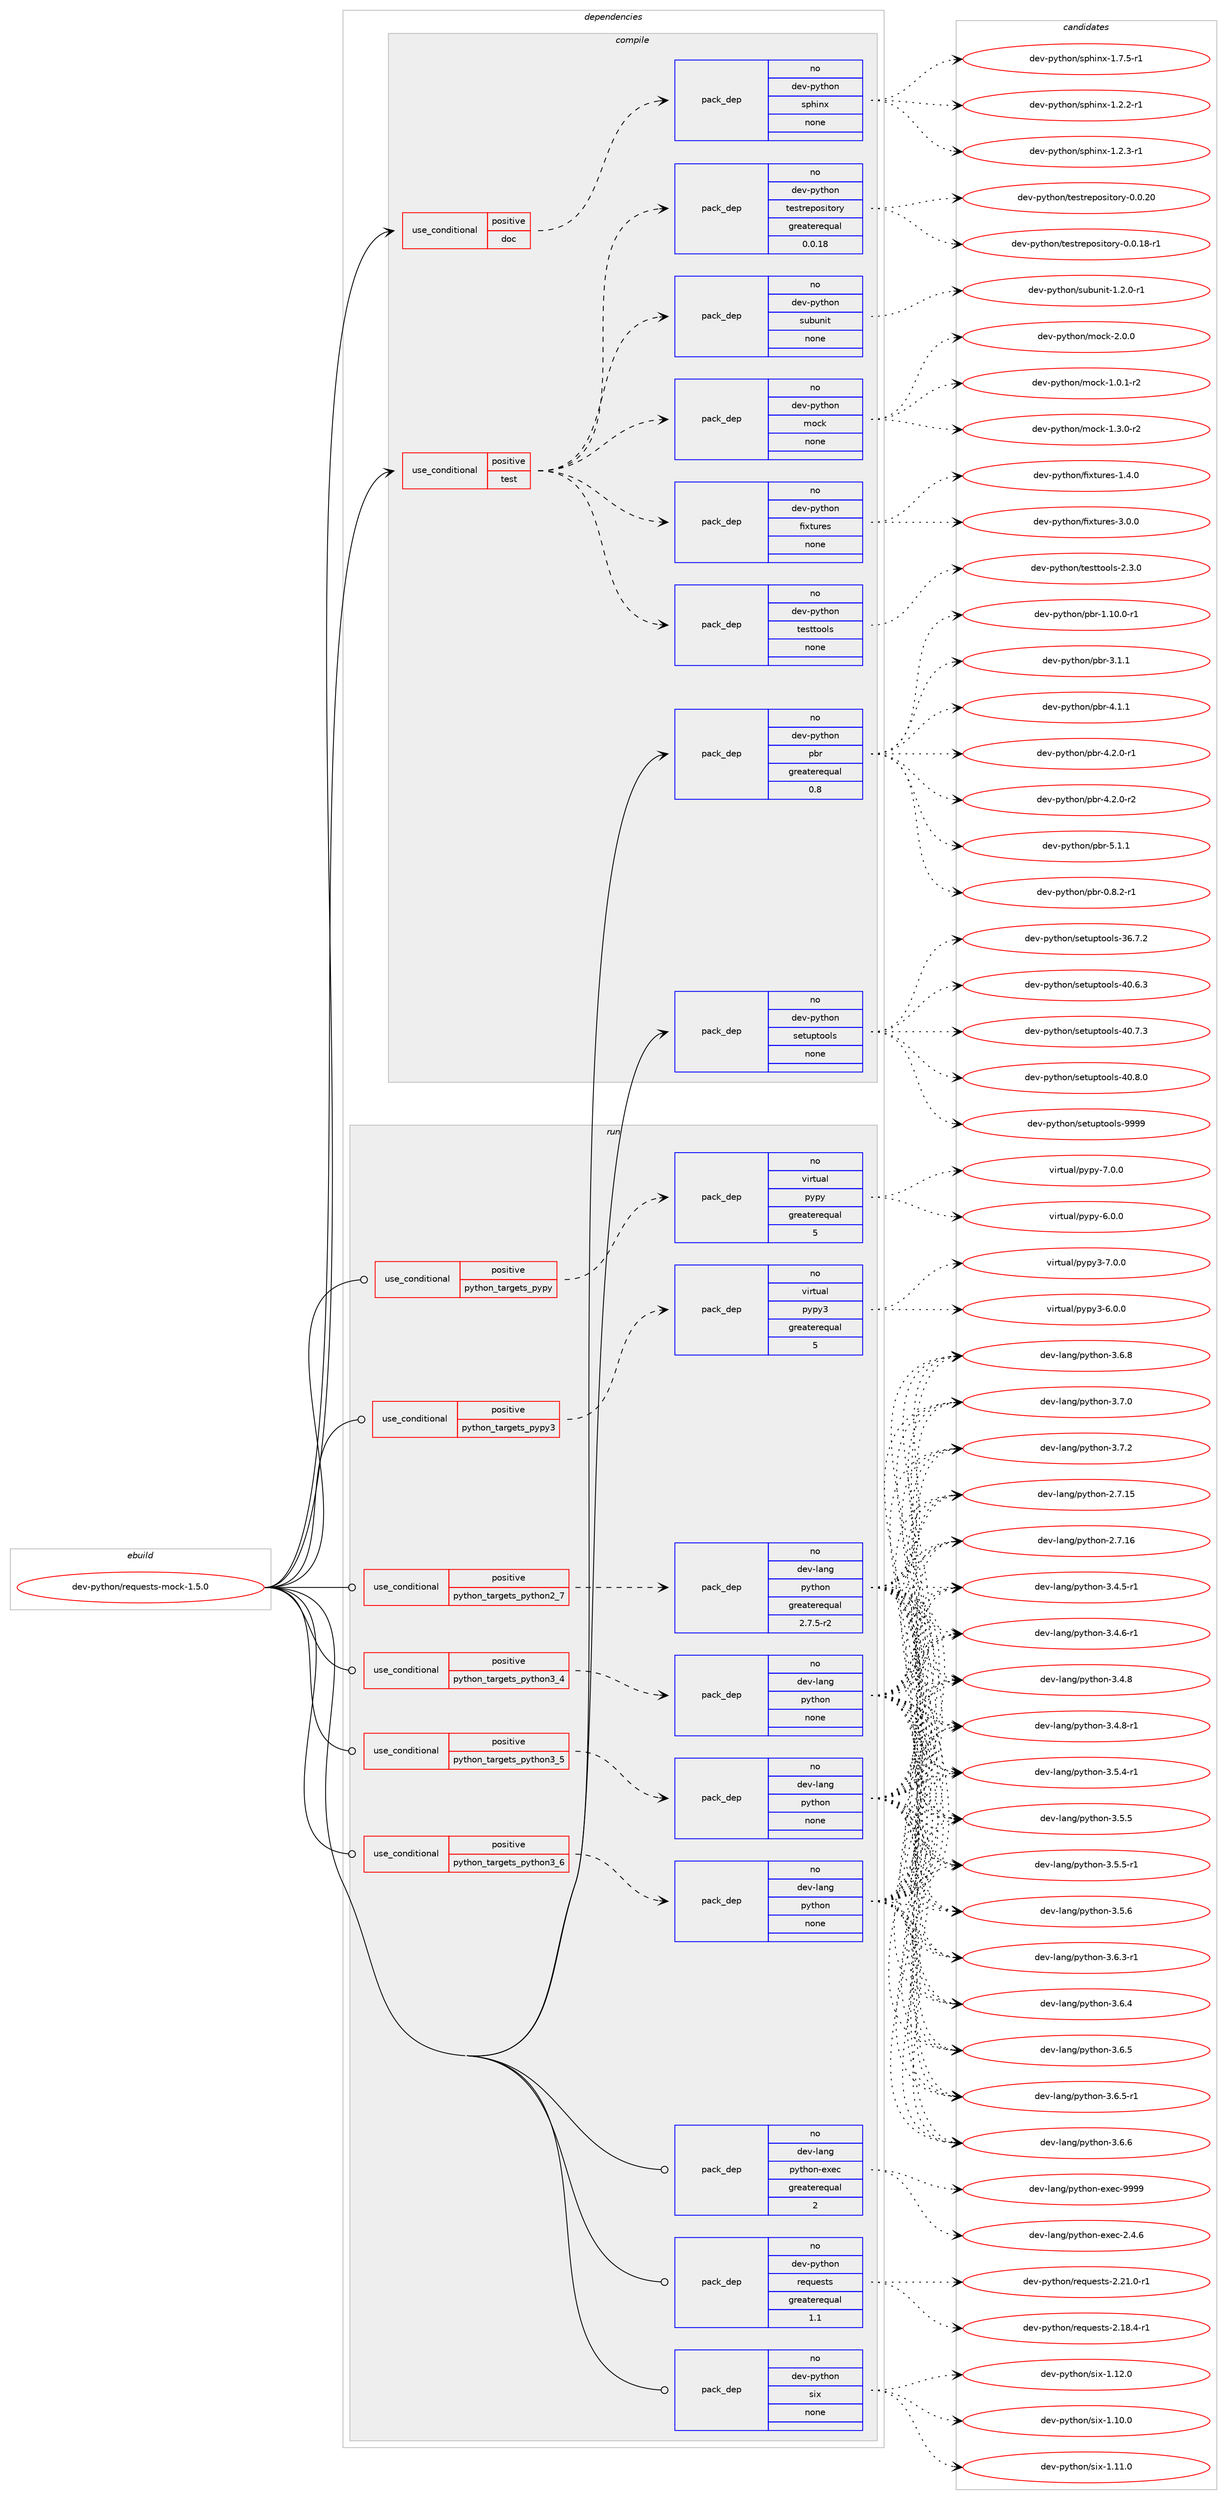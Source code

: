 digraph prolog {

# *************
# Graph options
# *************

newrank=true;
concentrate=true;
compound=true;
graph [rankdir=LR,fontname=Helvetica,fontsize=10,ranksep=1.5];#, ranksep=2.5, nodesep=0.2];
edge  [arrowhead=vee];
node  [fontname=Helvetica,fontsize=10];

# **********
# The ebuild
# **********

subgraph cluster_leftcol {
color=gray;
rank=same;
label=<<i>ebuild</i>>;
id [label="dev-python/requests-mock-1.5.0", color=red, width=4, href="../dev-python/requests-mock-1.5.0.svg"];
}

# ****************
# The dependencies
# ****************

subgraph cluster_midcol {
color=gray;
label=<<i>dependencies</i>>;
subgraph cluster_compile {
fillcolor="#eeeeee";
style=filled;
label=<<i>compile</i>>;
subgraph cond383809 {
dependency1438990 [label=<<TABLE BORDER="0" CELLBORDER="1" CELLSPACING="0" CELLPADDING="4"><TR><TD ROWSPAN="3" CELLPADDING="10">use_conditional</TD></TR><TR><TD>positive</TD></TR><TR><TD>doc</TD></TR></TABLE>>, shape=none, color=red];
subgraph pack1031819 {
dependency1438991 [label=<<TABLE BORDER="0" CELLBORDER="1" CELLSPACING="0" CELLPADDING="4" WIDTH="220"><TR><TD ROWSPAN="6" CELLPADDING="30">pack_dep</TD></TR><TR><TD WIDTH="110">no</TD></TR><TR><TD>dev-python</TD></TR><TR><TD>sphinx</TD></TR><TR><TD>none</TD></TR><TR><TD></TD></TR></TABLE>>, shape=none, color=blue];
}
dependency1438990:e -> dependency1438991:w [weight=20,style="dashed",arrowhead="vee"];
}
id:e -> dependency1438990:w [weight=20,style="solid",arrowhead="vee"];
subgraph cond383810 {
dependency1438992 [label=<<TABLE BORDER="0" CELLBORDER="1" CELLSPACING="0" CELLPADDING="4"><TR><TD ROWSPAN="3" CELLPADDING="10">use_conditional</TD></TR><TR><TD>positive</TD></TR><TR><TD>test</TD></TR></TABLE>>, shape=none, color=red];
subgraph pack1031820 {
dependency1438993 [label=<<TABLE BORDER="0" CELLBORDER="1" CELLSPACING="0" CELLPADDING="4" WIDTH="220"><TR><TD ROWSPAN="6" CELLPADDING="30">pack_dep</TD></TR><TR><TD WIDTH="110">no</TD></TR><TR><TD>dev-python</TD></TR><TR><TD>fixtures</TD></TR><TR><TD>none</TD></TR><TR><TD></TD></TR></TABLE>>, shape=none, color=blue];
}
dependency1438992:e -> dependency1438993:w [weight=20,style="dashed",arrowhead="vee"];
subgraph pack1031821 {
dependency1438994 [label=<<TABLE BORDER="0" CELLBORDER="1" CELLSPACING="0" CELLPADDING="4" WIDTH="220"><TR><TD ROWSPAN="6" CELLPADDING="30">pack_dep</TD></TR><TR><TD WIDTH="110">no</TD></TR><TR><TD>dev-python</TD></TR><TR><TD>mock</TD></TR><TR><TD>none</TD></TR><TR><TD></TD></TR></TABLE>>, shape=none, color=blue];
}
dependency1438992:e -> dependency1438994:w [weight=20,style="dashed",arrowhead="vee"];
subgraph pack1031822 {
dependency1438995 [label=<<TABLE BORDER="0" CELLBORDER="1" CELLSPACING="0" CELLPADDING="4" WIDTH="220"><TR><TD ROWSPAN="6" CELLPADDING="30">pack_dep</TD></TR><TR><TD WIDTH="110">no</TD></TR><TR><TD>dev-python</TD></TR><TR><TD>subunit</TD></TR><TR><TD>none</TD></TR><TR><TD></TD></TR></TABLE>>, shape=none, color=blue];
}
dependency1438992:e -> dependency1438995:w [weight=20,style="dashed",arrowhead="vee"];
subgraph pack1031823 {
dependency1438996 [label=<<TABLE BORDER="0" CELLBORDER="1" CELLSPACING="0" CELLPADDING="4" WIDTH="220"><TR><TD ROWSPAN="6" CELLPADDING="30">pack_dep</TD></TR><TR><TD WIDTH="110">no</TD></TR><TR><TD>dev-python</TD></TR><TR><TD>testrepository</TD></TR><TR><TD>greaterequal</TD></TR><TR><TD>0.0.18</TD></TR></TABLE>>, shape=none, color=blue];
}
dependency1438992:e -> dependency1438996:w [weight=20,style="dashed",arrowhead="vee"];
subgraph pack1031824 {
dependency1438997 [label=<<TABLE BORDER="0" CELLBORDER="1" CELLSPACING="0" CELLPADDING="4" WIDTH="220"><TR><TD ROWSPAN="6" CELLPADDING="30">pack_dep</TD></TR><TR><TD WIDTH="110">no</TD></TR><TR><TD>dev-python</TD></TR><TR><TD>testtools</TD></TR><TR><TD>none</TD></TR><TR><TD></TD></TR></TABLE>>, shape=none, color=blue];
}
dependency1438992:e -> dependency1438997:w [weight=20,style="dashed",arrowhead="vee"];
}
id:e -> dependency1438992:w [weight=20,style="solid",arrowhead="vee"];
subgraph pack1031825 {
dependency1438998 [label=<<TABLE BORDER="0" CELLBORDER="1" CELLSPACING="0" CELLPADDING="4" WIDTH="220"><TR><TD ROWSPAN="6" CELLPADDING="30">pack_dep</TD></TR><TR><TD WIDTH="110">no</TD></TR><TR><TD>dev-python</TD></TR><TR><TD>pbr</TD></TR><TR><TD>greaterequal</TD></TR><TR><TD>0.8</TD></TR></TABLE>>, shape=none, color=blue];
}
id:e -> dependency1438998:w [weight=20,style="solid",arrowhead="vee"];
subgraph pack1031826 {
dependency1438999 [label=<<TABLE BORDER="0" CELLBORDER="1" CELLSPACING="0" CELLPADDING="4" WIDTH="220"><TR><TD ROWSPAN="6" CELLPADDING="30">pack_dep</TD></TR><TR><TD WIDTH="110">no</TD></TR><TR><TD>dev-python</TD></TR><TR><TD>setuptools</TD></TR><TR><TD>none</TD></TR><TR><TD></TD></TR></TABLE>>, shape=none, color=blue];
}
id:e -> dependency1438999:w [weight=20,style="solid",arrowhead="vee"];
}
subgraph cluster_compileandrun {
fillcolor="#eeeeee";
style=filled;
label=<<i>compile and run</i>>;
}
subgraph cluster_run {
fillcolor="#eeeeee";
style=filled;
label=<<i>run</i>>;
subgraph cond383811 {
dependency1439000 [label=<<TABLE BORDER="0" CELLBORDER="1" CELLSPACING="0" CELLPADDING="4"><TR><TD ROWSPAN="3" CELLPADDING="10">use_conditional</TD></TR><TR><TD>positive</TD></TR><TR><TD>python_targets_pypy</TD></TR></TABLE>>, shape=none, color=red];
subgraph pack1031827 {
dependency1439001 [label=<<TABLE BORDER="0" CELLBORDER="1" CELLSPACING="0" CELLPADDING="4" WIDTH="220"><TR><TD ROWSPAN="6" CELLPADDING="30">pack_dep</TD></TR><TR><TD WIDTH="110">no</TD></TR><TR><TD>virtual</TD></TR><TR><TD>pypy</TD></TR><TR><TD>greaterequal</TD></TR><TR><TD>5</TD></TR></TABLE>>, shape=none, color=blue];
}
dependency1439000:e -> dependency1439001:w [weight=20,style="dashed",arrowhead="vee"];
}
id:e -> dependency1439000:w [weight=20,style="solid",arrowhead="odot"];
subgraph cond383812 {
dependency1439002 [label=<<TABLE BORDER="0" CELLBORDER="1" CELLSPACING="0" CELLPADDING="4"><TR><TD ROWSPAN="3" CELLPADDING="10">use_conditional</TD></TR><TR><TD>positive</TD></TR><TR><TD>python_targets_pypy3</TD></TR></TABLE>>, shape=none, color=red];
subgraph pack1031828 {
dependency1439003 [label=<<TABLE BORDER="0" CELLBORDER="1" CELLSPACING="0" CELLPADDING="4" WIDTH="220"><TR><TD ROWSPAN="6" CELLPADDING="30">pack_dep</TD></TR><TR><TD WIDTH="110">no</TD></TR><TR><TD>virtual</TD></TR><TR><TD>pypy3</TD></TR><TR><TD>greaterequal</TD></TR><TR><TD>5</TD></TR></TABLE>>, shape=none, color=blue];
}
dependency1439002:e -> dependency1439003:w [weight=20,style="dashed",arrowhead="vee"];
}
id:e -> dependency1439002:w [weight=20,style="solid",arrowhead="odot"];
subgraph cond383813 {
dependency1439004 [label=<<TABLE BORDER="0" CELLBORDER="1" CELLSPACING="0" CELLPADDING="4"><TR><TD ROWSPAN="3" CELLPADDING="10">use_conditional</TD></TR><TR><TD>positive</TD></TR><TR><TD>python_targets_python2_7</TD></TR></TABLE>>, shape=none, color=red];
subgraph pack1031829 {
dependency1439005 [label=<<TABLE BORDER="0" CELLBORDER="1" CELLSPACING="0" CELLPADDING="4" WIDTH="220"><TR><TD ROWSPAN="6" CELLPADDING="30">pack_dep</TD></TR><TR><TD WIDTH="110">no</TD></TR><TR><TD>dev-lang</TD></TR><TR><TD>python</TD></TR><TR><TD>greaterequal</TD></TR><TR><TD>2.7.5-r2</TD></TR></TABLE>>, shape=none, color=blue];
}
dependency1439004:e -> dependency1439005:w [weight=20,style="dashed",arrowhead="vee"];
}
id:e -> dependency1439004:w [weight=20,style="solid",arrowhead="odot"];
subgraph cond383814 {
dependency1439006 [label=<<TABLE BORDER="0" CELLBORDER="1" CELLSPACING="0" CELLPADDING="4"><TR><TD ROWSPAN="3" CELLPADDING="10">use_conditional</TD></TR><TR><TD>positive</TD></TR><TR><TD>python_targets_python3_4</TD></TR></TABLE>>, shape=none, color=red];
subgraph pack1031830 {
dependency1439007 [label=<<TABLE BORDER="0" CELLBORDER="1" CELLSPACING="0" CELLPADDING="4" WIDTH="220"><TR><TD ROWSPAN="6" CELLPADDING="30">pack_dep</TD></TR><TR><TD WIDTH="110">no</TD></TR><TR><TD>dev-lang</TD></TR><TR><TD>python</TD></TR><TR><TD>none</TD></TR><TR><TD></TD></TR></TABLE>>, shape=none, color=blue];
}
dependency1439006:e -> dependency1439007:w [weight=20,style="dashed",arrowhead="vee"];
}
id:e -> dependency1439006:w [weight=20,style="solid",arrowhead="odot"];
subgraph cond383815 {
dependency1439008 [label=<<TABLE BORDER="0" CELLBORDER="1" CELLSPACING="0" CELLPADDING="4"><TR><TD ROWSPAN="3" CELLPADDING="10">use_conditional</TD></TR><TR><TD>positive</TD></TR><TR><TD>python_targets_python3_5</TD></TR></TABLE>>, shape=none, color=red];
subgraph pack1031831 {
dependency1439009 [label=<<TABLE BORDER="0" CELLBORDER="1" CELLSPACING="0" CELLPADDING="4" WIDTH="220"><TR><TD ROWSPAN="6" CELLPADDING="30">pack_dep</TD></TR><TR><TD WIDTH="110">no</TD></TR><TR><TD>dev-lang</TD></TR><TR><TD>python</TD></TR><TR><TD>none</TD></TR><TR><TD></TD></TR></TABLE>>, shape=none, color=blue];
}
dependency1439008:e -> dependency1439009:w [weight=20,style="dashed",arrowhead="vee"];
}
id:e -> dependency1439008:w [weight=20,style="solid",arrowhead="odot"];
subgraph cond383816 {
dependency1439010 [label=<<TABLE BORDER="0" CELLBORDER="1" CELLSPACING="0" CELLPADDING="4"><TR><TD ROWSPAN="3" CELLPADDING="10">use_conditional</TD></TR><TR><TD>positive</TD></TR><TR><TD>python_targets_python3_6</TD></TR></TABLE>>, shape=none, color=red];
subgraph pack1031832 {
dependency1439011 [label=<<TABLE BORDER="0" CELLBORDER="1" CELLSPACING="0" CELLPADDING="4" WIDTH="220"><TR><TD ROWSPAN="6" CELLPADDING="30">pack_dep</TD></TR><TR><TD WIDTH="110">no</TD></TR><TR><TD>dev-lang</TD></TR><TR><TD>python</TD></TR><TR><TD>none</TD></TR><TR><TD></TD></TR></TABLE>>, shape=none, color=blue];
}
dependency1439010:e -> dependency1439011:w [weight=20,style="dashed",arrowhead="vee"];
}
id:e -> dependency1439010:w [weight=20,style="solid",arrowhead="odot"];
subgraph pack1031833 {
dependency1439012 [label=<<TABLE BORDER="0" CELLBORDER="1" CELLSPACING="0" CELLPADDING="4" WIDTH="220"><TR><TD ROWSPAN="6" CELLPADDING="30">pack_dep</TD></TR><TR><TD WIDTH="110">no</TD></TR><TR><TD>dev-lang</TD></TR><TR><TD>python-exec</TD></TR><TR><TD>greaterequal</TD></TR><TR><TD>2</TD></TR></TABLE>>, shape=none, color=blue];
}
id:e -> dependency1439012:w [weight=20,style="solid",arrowhead="odot"];
subgraph pack1031834 {
dependency1439013 [label=<<TABLE BORDER="0" CELLBORDER="1" CELLSPACING="0" CELLPADDING="4" WIDTH="220"><TR><TD ROWSPAN="6" CELLPADDING="30">pack_dep</TD></TR><TR><TD WIDTH="110">no</TD></TR><TR><TD>dev-python</TD></TR><TR><TD>requests</TD></TR><TR><TD>greaterequal</TD></TR><TR><TD>1.1</TD></TR></TABLE>>, shape=none, color=blue];
}
id:e -> dependency1439013:w [weight=20,style="solid",arrowhead="odot"];
subgraph pack1031835 {
dependency1439014 [label=<<TABLE BORDER="0" CELLBORDER="1" CELLSPACING="0" CELLPADDING="4" WIDTH="220"><TR><TD ROWSPAN="6" CELLPADDING="30">pack_dep</TD></TR><TR><TD WIDTH="110">no</TD></TR><TR><TD>dev-python</TD></TR><TR><TD>six</TD></TR><TR><TD>none</TD></TR><TR><TD></TD></TR></TABLE>>, shape=none, color=blue];
}
id:e -> dependency1439014:w [weight=20,style="solid",arrowhead="odot"];
}
}

# **************
# The candidates
# **************

subgraph cluster_choices {
rank=same;
color=gray;
label=<<i>candidates</i>>;

subgraph choice1031819 {
color=black;
nodesep=1;
choice10010111845112121116104111110471151121041051101204549465046504511449 [label="dev-python/sphinx-1.2.2-r1", color=red, width=4,href="../dev-python/sphinx-1.2.2-r1.svg"];
choice10010111845112121116104111110471151121041051101204549465046514511449 [label="dev-python/sphinx-1.2.3-r1", color=red, width=4,href="../dev-python/sphinx-1.2.3-r1.svg"];
choice10010111845112121116104111110471151121041051101204549465546534511449 [label="dev-python/sphinx-1.7.5-r1", color=red, width=4,href="../dev-python/sphinx-1.7.5-r1.svg"];
dependency1438991:e -> choice10010111845112121116104111110471151121041051101204549465046504511449:w [style=dotted,weight="100"];
dependency1438991:e -> choice10010111845112121116104111110471151121041051101204549465046514511449:w [style=dotted,weight="100"];
dependency1438991:e -> choice10010111845112121116104111110471151121041051101204549465546534511449:w [style=dotted,weight="100"];
}
subgraph choice1031820 {
color=black;
nodesep=1;
choice1001011184511212111610411111047102105120116117114101115454946524648 [label="dev-python/fixtures-1.4.0", color=red, width=4,href="../dev-python/fixtures-1.4.0.svg"];
choice1001011184511212111610411111047102105120116117114101115455146484648 [label="dev-python/fixtures-3.0.0", color=red, width=4,href="../dev-python/fixtures-3.0.0.svg"];
dependency1438993:e -> choice1001011184511212111610411111047102105120116117114101115454946524648:w [style=dotted,weight="100"];
dependency1438993:e -> choice1001011184511212111610411111047102105120116117114101115455146484648:w [style=dotted,weight="100"];
}
subgraph choice1031821 {
color=black;
nodesep=1;
choice1001011184511212111610411111047109111991074549464846494511450 [label="dev-python/mock-1.0.1-r2", color=red, width=4,href="../dev-python/mock-1.0.1-r2.svg"];
choice1001011184511212111610411111047109111991074549465146484511450 [label="dev-python/mock-1.3.0-r2", color=red, width=4,href="../dev-python/mock-1.3.0-r2.svg"];
choice100101118451121211161041111104710911199107455046484648 [label="dev-python/mock-2.0.0", color=red, width=4,href="../dev-python/mock-2.0.0.svg"];
dependency1438994:e -> choice1001011184511212111610411111047109111991074549464846494511450:w [style=dotted,weight="100"];
dependency1438994:e -> choice1001011184511212111610411111047109111991074549465146484511450:w [style=dotted,weight="100"];
dependency1438994:e -> choice100101118451121211161041111104710911199107455046484648:w [style=dotted,weight="100"];
}
subgraph choice1031822 {
color=black;
nodesep=1;
choice1001011184511212111610411111047115117981171101051164549465046484511449 [label="dev-python/subunit-1.2.0-r1", color=red, width=4,href="../dev-python/subunit-1.2.0-r1.svg"];
dependency1438995:e -> choice1001011184511212111610411111047115117981171101051164549465046484511449:w [style=dotted,weight="100"];
}
subgraph choice1031823 {
color=black;
nodesep=1;
choice1001011184511212111610411111047116101115116114101112111115105116111114121454846484649564511449 [label="dev-python/testrepository-0.0.18-r1", color=red, width=4,href="../dev-python/testrepository-0.0.18-r1.svg"];
choice100101118451121211161041111104711610111511611410111211111510511611111412145484648465048 [label="dev-python/testrepository-0.0.20", color=red, width=4,href="../dev-python/testrepository-0.0.20.svg"];
dependency1438996:e -> choice1001011184511212111610411111047116101115116114101112111115105116111114121454846484649564511449:w [style=dotted,weight="100"];
dependency1438996:e -> choice100101118451121211161041111104711610111511611410111211111510511611111412145484648465048:w [style=dotted,weight="100"];
}
subgraph choice1031824 {
color=black;
nodesep=1;
choice1001011184511212111610411111047116101115116116111111108115455046514648 [label="dev-python/testtools-2.3.0", color=red, width=4,href="../dev-python/testtools-2.3.0.svg"];
dependency1438997:e -> choice1001011184511212111610411111047116101115116116111111108115455046514648:w [style=dotted,weight="100"];
}
subgraph choice1031825 {
color=black;
nodesep=1;
choice1001011184511212111610411111047112981144548465646504511449 [label="dev-python/pbr-0.8.2-r1", color=red, width=4,href="../dev-python/pbr-0.8.2-r1.svg"];
choice100101118451121211161041111104711298114454946494846484511449 [label="dev-python/pbr-1.10.0-r1", color=red, width=4,href="../dev-python/pbr-1.10.0-r1.svg"];
choice100101118451121211161041111104711298114455146494649 [label="dev-python/pbr-3.1.1", color=red, width=4,href="../dev-python/pbr-3.1.1.svg"];
choice100101118451121211161041111104711298114455246494649 [label="dev-python/pbr-4.1.1", color=red, width=4,href="../dev-python/pbr-4.1.1.svg"];
choice1001011184511212111610411111047112981144552465046484511449 [label="dev-python/pbr-4.2.0-r1", color=red, width=4,href="../dev-python/pbr-4.2.0-r1.svg"];
choice1001011184511212111610411111047112981144552465046484511450 [label="dev-python/pbr-4.2.0-r2", color=red, width=4,href="../dev-python/pbr-4.2.0-r2.svg"];
choice100101118451121211161041111104711298114455346494649 [label="dev-python/pbr-5.1.1", color=red, width=4,href="../dev-python/pbr-5.1.1.svg"];
dependency1438998:e -> choice1001011184511212111610411111047112981144548465646504511449:w [style=dotted,weight="100"];
dependency1438998:e -> choice100101118451121211161041111104711298114454946494846484511449:w [style=dotted,weight="100"];
dependency1438998:e -> choice100101118451121211161041111104711298114455146494649:w [style=dotted,weight="100"];
dependency1438998:e -> choice100101118451121211161041111104711298114455246494649:w [style=dotted,weight="100"];
dependency1438998:e -> choice1001011184511212111610411111047112981144552465046484511449:w [style=dotted,weight="100"];
dependency1438998:e -> choice1001011184511212111610411111047112981144552465046484511450:w [style=dotted,weight="100"];
dependency1438998:e -> choice100101118451121211161041111104711298114455346494649:w [style=dotted,weight="100"];
}
subgraph choice1031826 {
color=black;
nodesep=1;
choice100101118451121211161041111104711510111611711211611111110811545515446554650 [label="dev-python/setuptools-36.7.2", color=red, width=4,href="../dev-python/setuptools-36.7.2.svg"];
choice100101118451121211161041111104711510111611711211611111110811545524846544651 [label="dev-python/setuptools-40.6.3", color=red, width=4,href="../dev-python/setuptools-40.6.3.svg"];
choice100101118451121211161041111104711510111611711211611111110811545524846554651 [label="dev-python/setuptools-40.7.3", color=red, width=4,href="../dev-python/setuptools-40.7.3.svg"];
choice100101118451121211161041111104711510111611711211611111110811545524846564648 [label="dev-python/setuptools-40.8.0", color=red, width=4,href="../dev-python/setuptools-40.8.0.svg"];
choice10010111845112121116104111110471151011161171121161111111081154557575757 [label="dev-python/setuptools-9999", color=red, width=4,href="../dev-python/setuptools-9999.svg"];
dependency1438999:e -> choice100101118451121211161041111104711510111611711211611111110811545515446554650:w [style=dotted,weight="100"];
dependency1438999:e -> choice100101118451121211161041111104711510111611711211611111110811545524846544651:w [style=dotted,weight="100"];
dependency1438999:e -> choice100101118451121211161041111104711510111611711211611111110811545524846554651:w [style=dotted,weight="100"];
dependency1438999:e -> choice100101118451121211161041111104711510111611711211611111110811545524846564648:w [style=dotted,weight="100"];
dependency1438999:e -> choice10010111845112121116104111110471151011161171121161111111081154557575757:w [style=dotted,weight="100"];
}
subgraph choice1031827 {
color=black;
nodesep=1;
choice1181051141161179710847112121112121455446484648 [label="virtual/pypy-6.0.0", color=red, width=4,href="../virtual/pypy-6.0.0.svg"];
choice1181051141161179710847112121112121455546484648 [label="virtual/pypy-7.0.0", color=red, width=4,href="../virtual/pypy-7.0.0.svg"];
dependency1439001:e -> choice1181051141161179710847112121112121455446484648:w [style=dotted,weight="100"];
dependency1439001:e -> choice1181051141161179710847112121112121455546484648:w [style=dotted,weight="100"];
}
subgraph choice1031828 {
color=black;
nodesep=1;
choice118105114116117971084711212111212151455446484648 [label="virtual/pypy3-6.0.0", color=red, width=4,href="../virtual/pypy3-6.0.0.svg"];
choice118105114116117971084711212111212151455546484648 [label="virtual/pypy3-7.0.0", color=red, width=4,href="../virtual/pypy3-7.0.0.svg"];
dependency1439003:e -> choice118105114116117971084711212111212151455446484648:w [style=dotted,weight="100"];
dependency1439003:e -> choice118105114116117971084711212111212151455546484648:w [style=dotted,weight="100"];
}
subgraph choice1031829 {
color=black;
nodesep=1;
choice10010111845108971101034711212111610411111045504655464953 [label="dev-lang/python-2.7.15", color=red, width=4,href="../dev-lang/python-2.7.15.svg"];
choice10010111845108971101034711212111610411111045504655464954 [label="dev-lang/python-2.7.16", color=red, width=4,href="../dev-lang/python-2.7.16.svg"];
choice1001011184510897110103471121211161041111104551465246534511449 [label="dev-lang/python-3.4.5-r1", color=red, width=4,href="../dev-lang/python-3.4.5-r1.svg"];
choice1001011184510897110103471121211161041111104551465246544511449 [label="dev-lang/python-3.4.6-r1", color=red, width=4,href="../dev-lang/python-3.4.6-r1.svg"];
choice100101118451089711010347112121116104111110455146524656 [label="dev-lang/python-3.4.8", color=red, width=4,href="../dev-lang/python-3.4.8.svg"];
choice1001011184510897110103471121211161041111104551465246564511449 [label="dev-lang/python-3.4.8-r1", color=red, width=4,href="../dev-lang/python-3.4.8-r1.svg"];
choice1001011184510897110103471121211161041111104551465346524511449 [label="dev-lang/python-3.5.4-r1", color=red, width=4,href="../dev-lang/python-3.5.4-r1.svg"];
choice100101118451089711010347112121116104111110455146534653 [label="dev-lang/python-3.5.5", color=red, width=4,href="../dev-lang/python-3.5.5.svg"];
choice1001011184510897110103471121211161041111104551465346534511449 [label="dev-lang/python-3.5.5-r1", color=red, width=4,href="../dev-lang/python-3.5.5-r1.svg"];
choice100101118451089711010347112121116104111110455146534654 [label="dev-lang/python-3.5.6", color=red, width=4,href="../dev-lang/python-3.5.6.svg"];
choice1001011184510897110103471121211161041111104551465446514511449 [label="dev-lang/python-3.6.3-r1", color=red, width=4,href="../dev-lang/python-3.6.3-r1.svg"];
choice100101118451089711010347112121116104111110455146544652 [label="dev-lang/python-3.6.4", color=red, width=4,href="../dev-lang/python-3.6.4.svg"];
choice100101118451089711010347112121116104111110455146544653 [label="dev-lang/python-3.6.5", color=red, width=4,href="../dev-lang/python-3.6.5.svg"];
choice1001011184510897110103471121211161041111104551465446534511449 [label="dev-lang/python-3.6.5-r1", color=red, width=4,href="../dev-lang/python-3.6.5-r1.svg"];
choice100101118451089711010347112121116104111110455146544654 [label="dev-lang/python-3.6.6", color=red, width=4,href="../dev-lang/python-3.6.6.svg"];
choice100101118451089711010347112121116104111110455146544656 [label="dev-lang/python-3.6.8", color=red, width=4,href="../dev-lang/python-3.6.8.svg"];
choice100101118451089711010347112121116104111110455146554648 [label="dev-lang/python-3.7.0", color=red, width=4,href="../dev-lang/python-3.7.0.svg"];
choice100101118451089711010347112121116104111110455146554650 [label="dev-lang/python-3.7.2", color=red, width=4,href="../dev-lang/python-3.7.2.svg"];
dependency1439005:e -> choice10010111845108971101034711212111610411111045504655464953:w [style=dotted,weight="100"];
dependency1439005:e -> choice10010111845108971101034711212111610411111045504655464954:w [style=dotted,weight="100"];
dependency1439005:e -> choice1001011184510897110103471121211161041111104551465246534511449:w [style=dotted,weight="100"];
dependency1439005:e -> choice1001011184510897110103471121211161041111104551465246544511449:w [style=dotted,weight="100"];
dependency1439005:e -> choice100101118451089711010347112121116104111110455146524656:w [style=dotted,weight="100"];
dependency1439005:e -> choice1001011184510897110103471121211161041111104551465246564511449:w [style=dotted,weight="100"];
dependency1439005:e -> choice1001011184510897110103471121211161041111104551465346524511449:w [style=dotted,weight="100"];
dependency1439005:e -> choice100101118451089711010347112121116104111110455146534653:w [style=dotted,weight="100"];
dependency1439005:e -> choice1001011184510897110103471121211161041111104551465346534511449:w [style=dotted,weight="100"];
dependency1439005:e -> choice100101118451089711010347112121116104111110455146534654:w [style=dotted,weight="100"];
dependency1439005:e -> choice1001011184510897110103471121211161041111104551465446514511449:w [style=dotted,weight="100"];
dependency1439005:e -> choice100101118451089711010347112121116104111110455146544652:w [style=dotted,weight="100"];
dependency1439005:e -> choice100101118451089711010347112121116104111110455146544653:w [style=dotted,weight="100"];
dependency1439005:e -> choice1001011184510897110103471121211161041111104551465446534511449:w [style=dotted,weight="100"];
dependency1439005:e -> choice100101118451089711010347112121116104111110455146544654:w [style=dotted,weight="100"];
dependency1439005:e -> choice100101118451089711010347112121116104111110455146544656:w [style=dotted,weight="100"];
dependency1439005:e -> choice100101118451089711010347112121116104111110455146554648:w [style=dotted,weight="100"];
dependency1439005:e -> choice100101118451089711010347112121116104111110455146554650:w [style=dotted,weight="100"];
}
subgraph choice1031830 {
color=black;
nodesep=1;
choice10010111845108971101034711212111610411111045504655464953 [label="dev-lang/python-2.7.15", color=red, width=4,href="../dev-lang/python-2.7.15.svg"];
choice10010111845108971101034711212111610411111045504655464954 [label="dev-lang/python-2.7.16", color=red, width=4,href="../dev-lang/python-2.7.16.svg"];
choice1001011184510897110103471121211161041111104551465246534511449 [label="dev-lang/python-3.4.5-r1", color=red, width=4,href="../dev-lang/python-3.4.5-r1.svg"];
choice1001011184510897110103471121211161041111104551465246544511449 [label="dev-lang/python-3.4.6-r1", color=red, width=4,href="../dev-lang/python-3.4.6-r1.svg"];
choice100101118451089711010347112121116104111110455146524656 [label="dev-lang/python-3.4.8", color=red, width=4,href="../dev-lang/python-3.4.8.svg"];
choice1001011184510897110103471121211161041111104551465246564511449 [label="dev-lang/python-3.4.8-r1", color=red, width=4,href="../dev-lang/python-3.4.8-r1.svg"];
choice1001011184510897110103471121211161041111104551465346524511449 [label="dev-lang/python-3.5.4-r1", color=red, width=4,href="../dev-lang/python-3.5.4-r1.svg"];
choice100101118451089711010347112121116104111110455146534653 [label="dev-lang/python-3.5.5", color=red, width=4,href="../dev-lang/python-3.5.5.svg"];
choice1001011184510897110103471121211161041111104551465346534511449 [label="dev-lang/python-3.5.5-r1", color=red, width=4,href="../dev-lang/python-3.5.5-r1.svg"];
choice100101118451089711010347112121116104111110455146534654 [label="dev-lang/python-3.5.6", color=red, width=4,href="../dev-lang/python-3.5.6.svg"];
choice1001011184510897110103471121211161041111104551465446514511449 [label="dev-lang/python-3.6.3-r1", color=red, width=4,href="../dev-lang/python-3.6.3-r1.svg"];
choice100101118451089711010347112121116104111110455146544652 [label="dev-lang/python-3.6.4", color=red, width=4,href="../dev-lang/python-3.6.4.svg"];
choice100101118451089711010347112121116104111110455146544653 [label="dev-lang/python-3.6.5", color=red, width=4,href="../dev-lang/python-3.6.5.svg"];
choice1001011184510897110103471121211161041111104551465446534511449 [label="dev-lang/python-3.6.5-r1", color=red, width=4,href="../dev-lang/python-3.6.5-r1.svg"];
choice100101118451089711010347112121116104111110455146544654 [label="dev-lang/python-3.6.6", color=red, width=4,href="../dev-lang/python-3.6.6.svg"];
choice100101118451089711010347112121116104111110455146544656 [label="dev-lang/python-3.6.8", color=red, width=4,href="../dev-lang/python-3.6.8.svg"];
choice100101118451089711010347112121116104111110455146554648 [label="dev-lang/python-3.7.0", color=red, width=4,href="../dev-lang/python-3.7.0.svg"];
choice100101118451089711010347112121116104111110455146554650 [label="dev-lang/python-3.7.2", color=red, width=4,href="../dev-lang/python-3.7.2.svg"];
dependency1439007:e -> choice10010111845108971101034711212111610411111045504655464953:w [style=dotted,weight="100"];
dependency1439007:e -> choice10010111845108971101034711212111610411111045504655464954:w [style=dotted,weight="100"];
dependency1439007:e -> choice1001011184510897110103471121211161041111104551465246534511449:w [style=dotted,weight="100"];
dependency1439007:e -> choice1001011184510897110103471121211161041111104551465246544511449:w [style=dotted,weight="100"];
dependency1439007:e -> choice100101118451089711010347112121116104111110455146524656:w [style=dotted,weight="100"];
dependency1439007:e -> choice1001011184510897110103471121211161041111104551465246564511449:w [style=dotted,weight="100"];
dependency1439007:e -> choice1001011184510897110103471121211161041111104551465346524511449:w [style=dotted,weight="100"];
dependency1439007:e -> choice100101118451089711010347112121116104111110455146534653:w [style=dotted,weight="100"];
dependency1439007:e -> choice1001011184510897110103471121211161041111104551465346534511449:w [style=dotted,weight="100"];
dependency1439007:e -> choice100101118451089711010347112121116104111110455146534654:w [style=dotted,weight="100"];
dependency1439007:e -> choice1001011184510897110103471121211161041111104551465446514511449:w [style=dotted,weight="100"];
dependency1439007:e -> choice100101118451089711010347112121116104111110455146544652:w [style=dotted,weight="100"];
dependency1439007:e -> choice100101118451089711010347112121116104111110455146544653:w [style=dotted,weight="100"];
dependency1439007:e -> choice1001011184510897110103471121211161041111104551465446534511449:w [style=dotted,weight="100"];
dependency1439007:e -> choice100101118451089711010347112121116104111110455146544654:w [style=dotted,weight="100"];
dependency1439007:e -> choice100101118451089711010347112121116104111110455146544656:w [style=dotted,weight="100"];
dependency1439007:e -> choice100101118451089711010347112121116104111110455146554648:w [style=dotted,weight="100"];
dependency1439007:e -> choice100101118451089711010347112121116104111110455146554650:w [style=dotted,weight="100"];
}
subgraph choice1031831 {
color=black;
nodesep=1;
choice10010111845108971101034711212111610411111045504655464953 [label="dev-lang/python-2.7.15", color=red, width=4,href="../dev-lang/python-2.7.15.svg"];
choice10010111845108971101034711212111610411111045504655464954 [label="dev-lang/python-2.7.16", color=red, width=4,href="../dev-lang/python-2.7.16.svg"];
choice1001011184510897110103471121211161041111104551465246534511449 [label="dev-lang/python-3.4.5-r1", color=red, width=4,href="../dev-lang/python-3.4.5-r1.svg"];
choice1001011184510897110103471121211161041111104551465246544511449 [label="dev-lang/python-3.4.6-r1", color=red, width=4,href="../dev-lang/python-3.4.6-r1.svg"];
choice100101118451089711010347112121116104111110455146524656 [label="dev-lang/python-3.4.8", color=red, width=4,href="../dev-lang/python-3.4.8.svg"];
choice1001011184510897110103471121211161041111104551465246564511449 [label="dev-lang/python-3.4.8-r1", color=red, width=4,href="../dev-lang/python-3.4.8-r1.svg"];
choice1001011184510897110103471121211161041111104551465346524511449 [label="dev-lang/python-3.5.4-r1", color=red, width=4,href="../dev-lang/python-3.5.4-r1.svg"];
choice100101118451089711010347112121116104111110455146534653 [label="dev-lang/python-3.5.5", color=red, width=4,href="../dev-lang/python-3.5.5.svg"];
choice1001011184510897110103471121211161041111104551465346534511449 [label="dev-lang/python-3.5.5-r1", color=red, width=4,href="../dev-lang/python-3.5.5-r1.svg"];
choice100101118451089711010347112121116104111110455146534654 [label="dev-lang/python-3.5.6", color=red, width=4,href="../dev-lang/python-3.5.6.svg"];
choice1001011184510897110103471121211161041111104551465446514511449 [label="dev-lang/python-3.6.3-r1", color=red, width=4,href="../dev-lang/python-3.6.3-r1.svg"];
choice100101118451089711010347112121116104111110455146544652 [label="dev-lang/python-3.6.4", color=red, width=4,href="../dev-lang/python-3.6.4.svg"];
choice100101118451089711010347112121116104111110455146544653 [label="dev-lang/python-3.6.5", color=red, width=4,href="../dev-lang/python-3.6.5.svg"];
choice1001011184510897110103471121211161041111104551465446534511449 [label="dev-lang/python-3.6.5-r1", color=red, width=4,href="../dev-lang/python-3.6.5-r1.svg"];
choice100101118451089711010347112121116104111110455146544654 [label="dev-lang/python-3.6.6", color=red, width=4,href="../dev-lang/python-3.6.6.svg"];
choice100101118451089711010347112121116104111110455146544656 [label="dev-lang/python-3.6.8", color=red, width=4,href="../dev-lang/python-3.6.8.svg"];
choice100101118451089711010347112121116104111110455146554648 [label="dev-lang/python-3.7.0", color=red, width=4,href="../dev-lang/python-3.7.0.svg"];
choice100101118451089711010347112121116104111110455146554650 [label="dev-lang/python-3.7.2", color=red, width=4,href="../dev-lang/python-3.7.2.svg"];
dependency1439009:e -> choice10010111845108971101034711212111610411111045504655464953:w [style=dotted,weight="100"];
dependency1439009:e -> choice10010111845108971101034711212111610411111045504655464954:w [style=dotted,weight="100"];
dependency1439009:e -> choice1001011184510897110103471121211161041111104551465246534511449:w [style=dotted,weight="100"];
dependency1439009:e -> choice1001011184510897110103471121211161041111104551465246544511449:w [style=dotted,weight="100"];
dependency1439009:e -> choice100101118451089711010347112121116104111110455146524656:w [style=dotted,weight="100"];
dependency1439009:e -> choice1001011184510897110103471121211161041111104551465246564511449:w [style=dotted,weight="100"];
dependency1439009:e -> choice1001011184510897110103471121211161041111104551465346524511449:w [style=dotted,weight="100"];
dependency1439009:e -> choice100101118451089711010347112121116104111110455146534653:w [style=dotted,weight="100"];
dependency1439009:e -> choice1001011184510897110103471121211161041111104551465346534511449:w [style=dotted,weight="100"];
dependency1439009:e -> choice100101118451089711010347112121116104111110455146534654:w [style=dotted,weight="100"];
dependency1439009:e -> choice1001011184510897110103471121211161041111104551465446514511449:w [style=dotted,weight="100"];
dependency1439009:e -> choice100101118451089711010347112121116104111110455146544652:w [style=dotted,weight="100"];
dependency1439009:e -> choice100101118451089711010347112121116104111110455146544653:w [style=dotted,weight="100"];
dependency1439009:e -> choice1001011184510897110103471121211161041111104551465446534511449:w [style=dotted,weight="100"];
dependency1439009:e -> choice100101118451089711010347112121116104111110455146544654:w [style=dotted,weight="100"];
dependency1439009:e -> choice100101118451089711010347112121116104111110455146544656:w [style=dotted,weight="100"];
dependency1439009:e -> choice100101118451089711010347112121116104111110455146554648:w [style=dotted,weight="100"];
dependency1439009:e -> choice100101118451089711010347112121116104111110455146554650:w [style=dotted,weight="100"];
}
subgraph choice1031832 {
color=black;
nodesep=1;
choice10010111845108971101034711212111610411111045504655464953 [label="dev-lang/python-2.7.15", color=red, width=4,href="../dev-lang/python-2.7.15.svg"];
choice10010111845108971101034711212111610411111045504655464954 [label="dev-lang/python-2.7.16", color=red, width=4,href="../dev-lang/python-2.7.16.svg"];
choice1001011184510897110103471121211161041111104551465246534511449 [label="dev-lang/python-3.4.5-r1", color=red, width=4,href="../dev-lang/python-3.4.5-r1.svg"];
choice1001011184510897110103471121211161041111104551465246544511449 [label="dev-lang/python-3.4.6-r1", color=red, width=4,href="../dev-lang/python-3.4.6-r1.svg"];
choice100101118451089711010347112121116104111110455146524656 [label="dev-lang/python-3.4.8", color=red, width=4,href="../dev-lang/python-3.4.8.svg"];
choice1001011184510897110103471121211161041111104551465246564511449 [label="dev-lang/python-3.4.8-r1", color=red, width=4,href="../dev-lang/python-3.4.8-r1.svg"];
choice1001011184510897110103471121211161041111104551465346524511449 [label="dev-lang/python-3.5.4-r1", color=red, width=4,href="../dev-lang/python-3.5.4-r1.svg"];
choice100101118451089711010347112121116104111110455146534653 [label="dev-lang/python-3.5.5", color=red, width=4,href="../dev-lang/python-3.5.5.svg"];
choice1001011184510897110103471121211161041111104551465346534511449 [label="dev-lang/python-3.5.5-r1", color=red, width=4,href="../dev-lang/python-3.5.5-r1.svg"];
choice100101118451089711010347112121116104111110455146534654 [label="dev-lang/python-3.5.6", color=red, width=4,href="../dev-lang/python-3.5.6.svg"];
choice1001011184510897110103471121211161041111104551465446514511449 [label="dev-lang/python-3.6.3-r1", color=red, width=4,href="../dev-lang/python-3.6.3-r1.svg"];
choice100101118451089711010347112121116104111110455146544652 [label="dev-lang/python-3.6.4", color=red, width=4,href="../dev-lang/python-3.6.4.svg"];
choice100101118451089711010347112121116104111110455146544653 [label="dev-lang/python-3.6.5", color=red, width=4,href="../dev-lang/python-3.6.5.svg"];
choice1001011184510897110103471121211161041111104551465446534511449 [label="dev-lang/python-3.6.5-r1", color=red, width=4,href="../dev-lang/python-3.6.5-r1.svg"];
choice100101118451089711010347112121116104111110455146544654 [label="dev-lang/python-3.6.6", color=red, width=4,href="../dev-lang/python-3.6.6.svg"];
choice100101118451089711010347112121116104111110455146544656 [label="dev-lang/python-3.6.8", color=red, width=4,href="../dev-lang/python-3.6.8.svg"];
choice100101118451089711010347112121116104111110455146554648 [label="dev-lang/python-3.7.0", color=red, width=4,href="../dev-lang/python-3.7.0.svg"];
choice100101118451089711010347112121116104111110455146554650 [label="dev-lang/python-3.7.2", color=red, width=4,href="../dev-lang/python-3.7.2.svg"];
dependency1439011:e -> choice10010111845108971101034711212111610411111045504655464953:w [style=dotted,weight="100"];
dependency1439011:e -> choice10010111845108971101034711212111610411111045504655464954:w [style=dotted,weight="100"];
dependency1439011:e -> choice1001011184510897110103471121211161041111104551465246534511449:w [style=dotted,weight="100"];
dependency1439011:e -> choice1001011184510897110103471121211161041111104551465246544511449:w [style=dotted,weight="100"];
dependency1439011:e -> choice100101118451089711010347112121116104111110455146524656:w [style=dotted,weight="100"];
dependency1439011:e -> choice1001011184510897110103471121211161041111104551465246564511449:w [style=dotted,weight="100"];
dependency1439011:e -> choice1001011184510897110103471121211161041111104551465346524511449:w [style=dotted,weight="100"];
dependency1439011:e -> choice100101118451089711010347112121116104111110455146534653:w [style=dotted,weight="100"];
dependency1439011:e -> choice1001011184510897110103471121211161041111104551465346534511449:w [style=dotted,weight="100"];
dependency1439011:e -> choice100101118451089711010347112121116104111110455146534654:w [style=dotted,weight="100"];
dependency1439011:e -> choice1001011184510897110103471121211161041111104551465446514511449:w [style=dotted,weight="100"];
dependency1439011:e -> choice100101118451089711010347112121116104111110455146544652:w [style=dotted,weight="100"];
dependency1439011:e -> choice100101118451089711010347112121116104111110455146544653:w [style=dotted,weight="100"];
dependency1439011:e -> choice1001011184510897110103471121211161041111104551465446534511449:w [style=dotted,weight="100"];
dependency1439011:e -> choice100101118451089711010347112121116104111110455146544654:w [style=dotted,weight="100"];
dependency1439011:e -> choice100101118451089711010347112121116104111110455146544656:w [style=dotted,weight="100"];
dependency1439011:e -> choice100101118451089711010347112121116104111110455146554648:w [style=dotted,weight="100"];
dependency1439011:e -> choice100101118451089711010347112121116104111110455146554650:w [style=dotted,weight="100"];
}
subgraph choice1031833 {
color=black;
nodesep=1;
choice1001011184510897110103471121211161041111104510112010199455046524654 [label="dev-lang/python-exec-2.4.6", color=red, width=4,href="../dev-lang/python-exec-2.4.6.svg"];
choice10010111845108971101034711212111610411111045101120101994557575757 [label="dev-lang/python-exec-9999", color=red, width=4,href="../dev-lang/python-exec-9999.svg"];
dependency1439012:e -> choice1001011184510897110103471121211161041111104510112010199455046524654:w [style=dotted,weight="100"];
dependency1439012:e -> choice10010111845108971101034711212111610411111045101120101994557575757:w [style=dotted,weight="100"];
}
subgraph choice1031834 {
color=black;
nodesep=1;
choice1001011184511212111610411111047114101113117101115116115455046495646524511449 [label="dev-python/requests-2.18.4-r1", color=red, width=4,href="../dev-python/requests-2.18.4-r1.svg"];
choice1001011184511212111610411111047114101113117101115116115455046504946484511449 [label="dev-python/requests-2.21.0-r1", color=red, width=4,href="../dev-python/requests-2.21.0-r1.svg"];
dependency1439013:e -> choice1001011184511212111610411111047114101113117101115116115455046495646524511449:w [style=dotted,weight="100"];
dependency1439013:e -> choice1001011184511212111610411111047114101113117101115116115455046504946484511449:w [style=dotted,weight="100"];
}
subgraph choice1031835 {
color=black;
nodesep=1;
choice100101118451121211161041111104711510512045494649484648 [label="dev-python/six-1.10.0", color=red, width=4,href="../dev-python/six-1.10.0.svg"];
choice100101118451121211161041111104711510512045494649494648 [label="dev-python/six-1.11.0", color=red, width=4,href="../dev-python/six-1.11.0.svg"];
choice100101118451121211161041111104711510512045494649504648 [label="dev-python/six-1.12.0", color=red, width=4,href="../dev-python/six-1.12.0.svg"];
dependency1439014:e -> choice100101118451121211161041111104711510512045494649484648:w [style=dotted,weight="100"];
dependency1439014:e -> choice100101118451121211161041111104711510512045494649494648:w [style=dotted,weight="100"];
dependency1439014:e -> choice100101118451121211161041111104711510512045494649504648:w [style=dotted,weight="100"];
}
}

}
